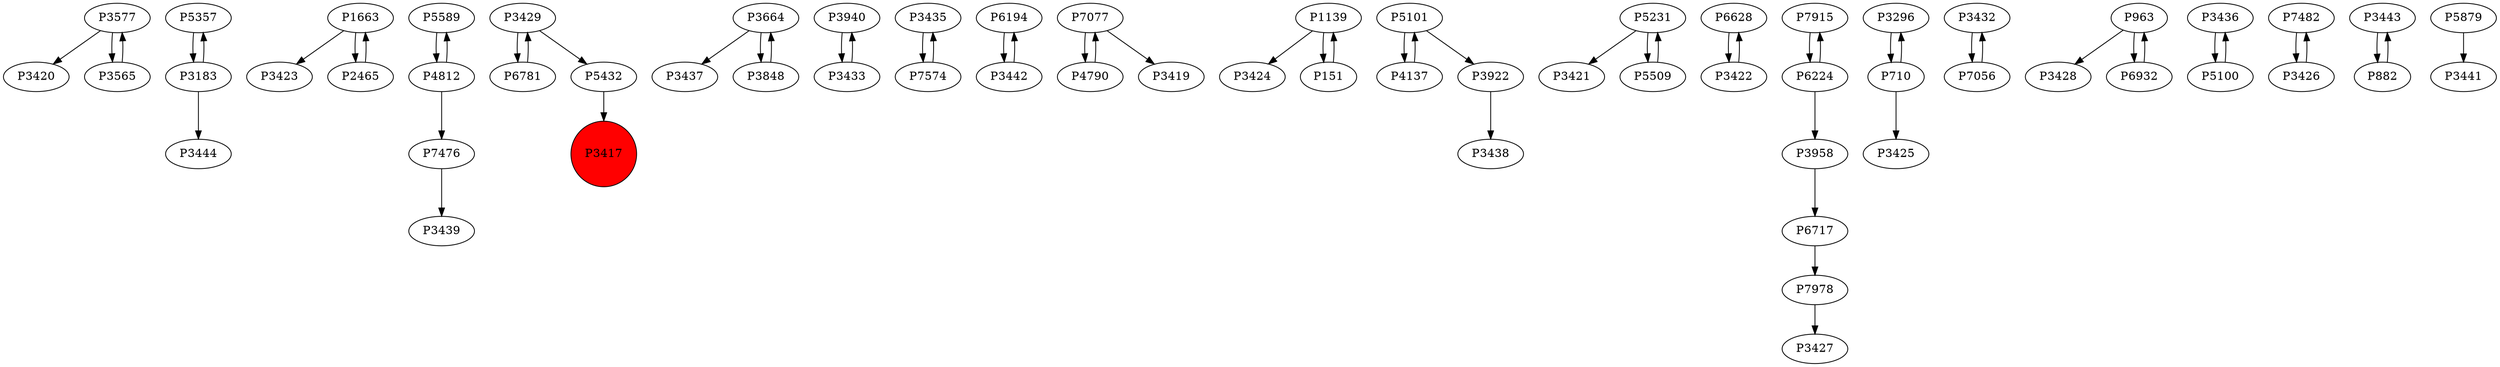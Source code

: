 digraph {
	P3577 -> P3420
	P5357 -> P3183
	P1663 -> P3423
	P5589 -> P4812
	P3429 -> P6781
	P3664 -> P3437
	P3940 -> P3433
	P3435 -> P7574
	P6194 -> P3442
	P7077 -> P4790
	P1139 -> P3424
	P3183 -> P5357
	P3442 -> P6194
	P5101 -> P4137
	P7476 -> P3439
	P5231 -> P3421
	P3664 -> P3848
	P6628 -> P3422
	P4137 -> P5101
	P7915 -> P6224
	P5231 -> P5509
	P3296 -> P710
	P710 -> P3296
	P3432 -> P7056
	P2465 -> P1663
	P963 -> P3428
	P710 -> P3425
	P6717 -> P7978
	P3436 -> P5100
	P6781 -> P3429
	P6224 -> P7915
	P7482 -> P3426
	P4790 -> P7077
	P6224 -> P3958
	P3443 -> P882
	P4812 -> P7476
	P3958 -> P6717
	P5879 -> P3441
	P3922 -> P3438
	P3577 -> P3565
	P7056 -> P3432
	P7978 -> P3427
	P151 -> P1139
	P7077 -> P3419
	P3433 -> P3940
	P3422 -> P6628
	P5101 -> P3922
	P6932 -> P963
	P882 -> P3443
	P5509 -> P5231
	P1663 -> P2465
	P3426 -> P7482
	P963 -> P6932
	P3565 -> P3577
	P7574 -> P3435
	P4812 -> P5589
	P3183 -> P3444
	P5100 -> P3436
	P1139 -> P151
	P3848 -> P3664
	P3429 -> P5432
	P5432 -> P3417
	P3417 [shape=circle]
	P3417 [style=filled]
	P3417 [fillcolor=red]
}